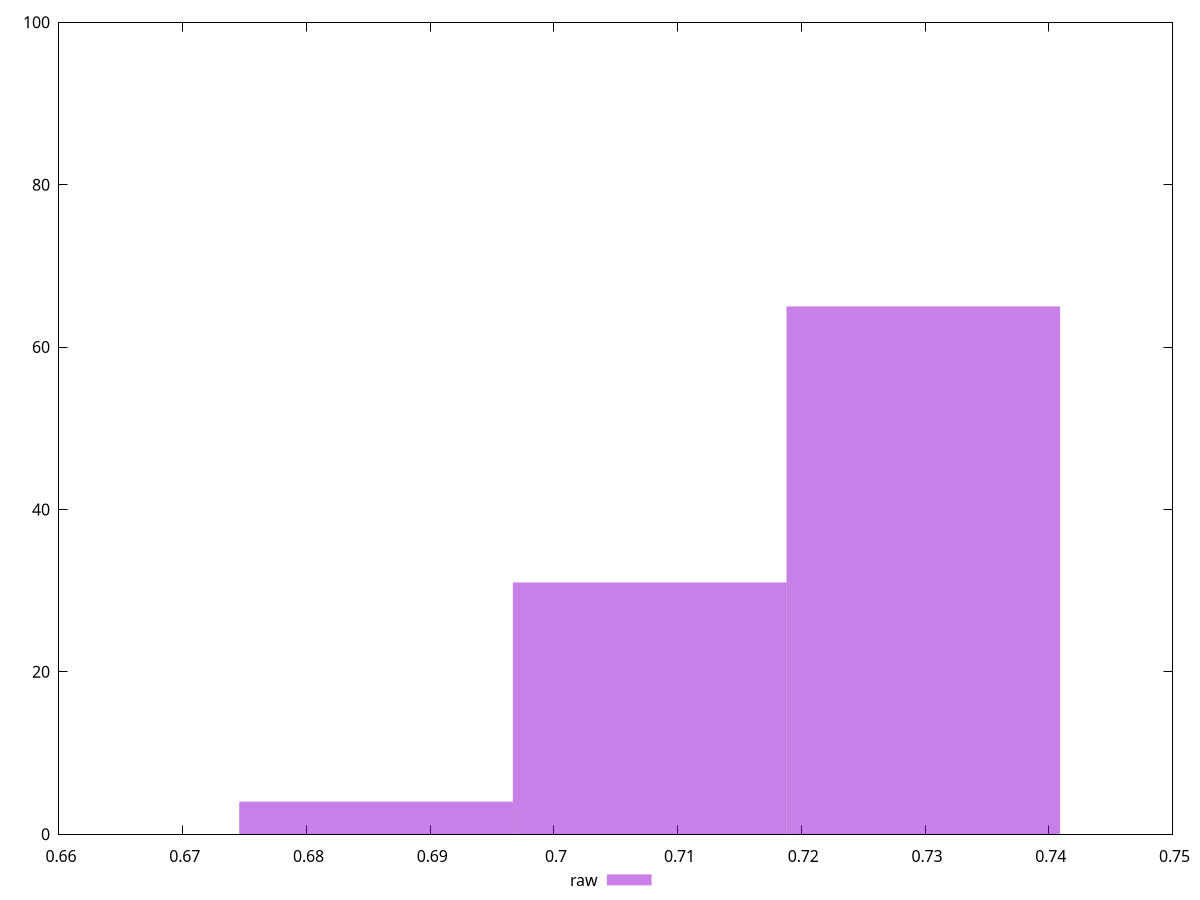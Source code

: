 reset
set terminal svg size 640, 490 enhanced background rgb 'white'
set output "reprap/meta/score/samples/pages+cached+noexternal/raw/histogram.svg"

$raw <<EOF
0.6856251742990793 4
0.7298590565119232 65
0.7077421154055012 31
EOF

set key outside below
set boxwidth 0.022116941106421914
set yrange [0:100]
set style fill transparent solid 0.5 noborder

plot \
  $raw title "raw" with boxes, \


reset